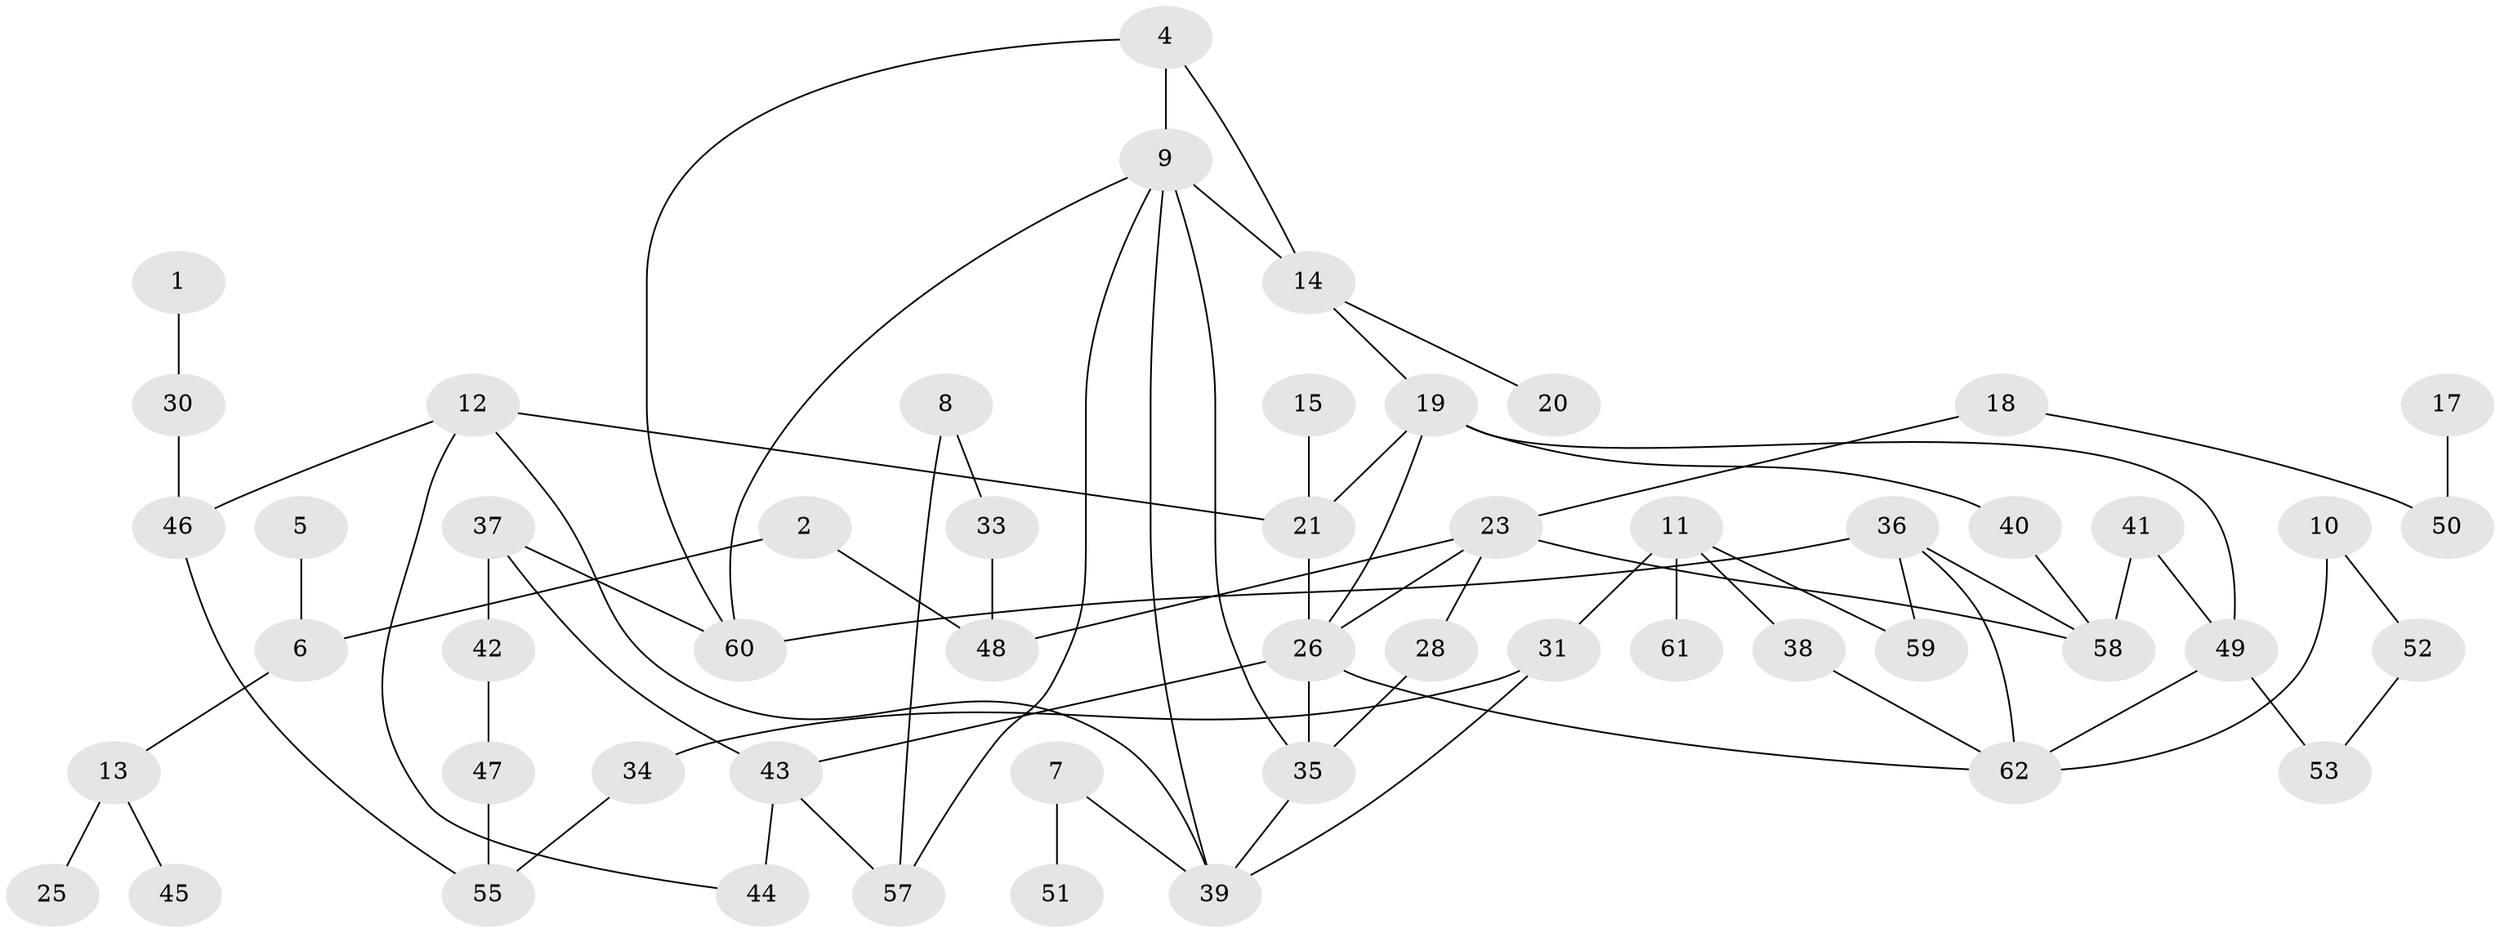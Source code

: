 // original degree distribution, {1: 0.1744186046511628, 3: 0.16279069767441862, 2: 0.36046511627906974, 4: 0.1511627906976744, 0: 0.09302325581395349, 8: 0.011627906976744186, 5: 0.03488372093023256, 6: 0.011627906976744186}
// Generated by graph-tools (version 1.1) at 2025/48/03/04/25 22:48:21]
// undirected, 53 vertices, 73 edges
graph export_dot {
  node [color=gray90,style=filled];
  1;
  2;
  4;
  5;
  6;
  7;
  8;
  9;
  10;
  11;
  12;
  13;
  14;
  15;
  17;
  18;
  19;
  20;
  21;
  23;
  25;
  26;
  28;
  30;
  31;
  33;
  34;
  35;
  36;
  37;
  38;
  39;
  40;
  41;
  42;
  43;
  44;
  45;
  46;
  47;
  48;
  49;
  50;
  51;
  52;
  53;
  55;
  57;
  58;
  59;
  60;
  61;
  62;
  1 -- 30 [weight=1.0];
  2 -- 6 [weight=1.0];
  2 -- 48 [weight=1.0];
  4 -- 9 [weight=1.0];
  4 -- 14 [weight=1.0];
  4 -- 60 [weight=1.0];
  5 -- 6 [weight=1.0];
  6 -- 13 [weight=1.0];
  7 -- 39 [weight=1.0];
  7 -- 51 [weight=1.0];
  8 -- 33 [weight=1.0];
  8 -- 57 [weight=1.0];
  9 -- 14 [weight=2.0];
  9 -- 35 [weight=1.0];
  9 -- 39 [weight=1.0];
  9 -- 57 [weight=1.0];
  9 -- 60 [weight=1.0];
  10 -- 52 [weight=1.0];
  10 -- 62 [weight=1.0];
  11 -- 31 [weight=2.0];
  11 -- 38 [weight=1.0];
  11 -- 59 [weight=1.0];
  11 -- 61 [weight=1.0];
  12 -- 21 [weight=1.0];
  12 -- 39 [weight=1.0];
  12 -- 44 [weight=1.0];
  12 -- 46 [weight=1.0];
  13 -- 25 [weight=1.0];
  13 -- 45 [weight=1.0];
  14 -- 19 [weight=1.0];
  14 -- 20 [weight=1.0];
  15 -- 21 [weight=1.0];
  17 -- 50 [weight=1.0];
  18 -- 23 [weight=1.0];
  18 -- 50 [weight=1.0];
  19 -- 21 [weight=1.0];
  19 -- 26 [weight=1.0];
  19 -- 40 [weight=1.0];
  19 -- 49 [weight=1.0];
  21 -- 26 [weight=1.0];
  23 -- 26 [weight=1.0];
  23 -- 28 [weight=1.0];
  23 -- 48 [weight=1.0];
  23 -- 58 [weight=1.0];
  26 -- 35 [weight=1.0];
  26 -- 43 [weight=1.0];
  26 -- 62 [weight=1.0];
  28 -- 35 [weight=1.0];
  30 -- 46 [weight=1.0];
  31 -- 34 [weight=1.0];
  31 -- 39 [weight=1.0];
  33 -- 48 [weight=1.0];
  34 -- 55 [weight=1.0];
  35 -- 39 [weight=1.0];
  36 -- 58 [weight=1.0];
  36 -- 59 [weight=1.0];
  36 -- 60 [weight=1.0];
  36 -- 62 [weight=1.0];
  37 -- 42 [weight=1.0];
  37 -- 43 [weight=1.0];
  37 -- 60 [weight=1.0];
  38 -- 62 [weight=1.0];
  40 -- 58 [weight=1.0];
  41 -- 49 [weight=1.0];
  41 -- 58 [weight=1.0];
  42 -- 47 [weight=1.0];
  43 -- 44 [weight=1.0];
  43 -- 57 [weight=1.0];
  46 -- 55 [weight=1.0];
  47 -- 55 [weight=1.0];
  49 -- 53 [weight=1.0];
  49 -- 62 [weight=1.0];
  52 -- 53 [weight=1.0];
}
